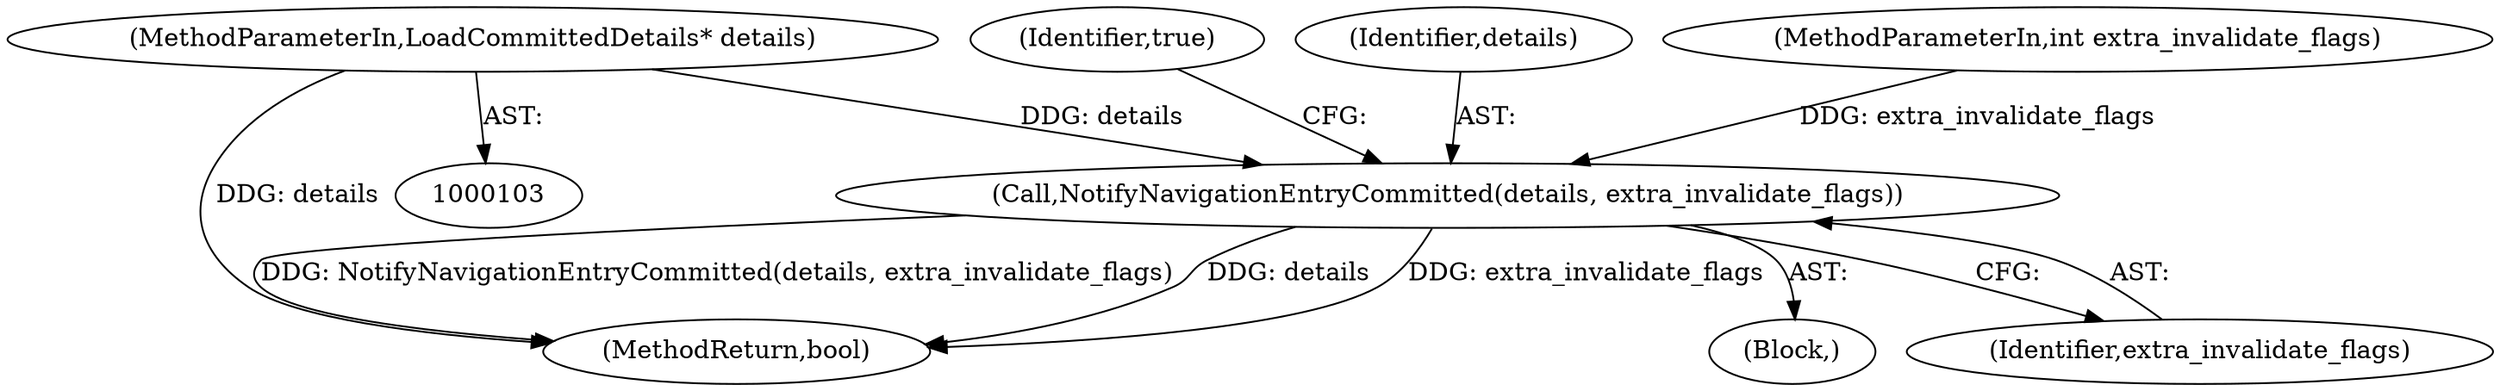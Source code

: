 digraph "0_Chrome_20d1c99d9b53a0b2b419aae0075494a9d0b86daf@pointer" {
"1000106" [label="(MethodParameterIn,LoadCommittedDetails* details)"];
"1000278" [label="(Call,NotifyNavigationEntryCommitted(details, extra_invalidate_flags))"];
"1000282" [label="(Identifier,true)"];
"1000283" [label="(MethodReturn,bool)"];
"1000107" [label="(Block,)"];
"1000279" [label="(Identifier,details)"];
"1000106" [label="(MethodParameterIn,LoadCommittedDetails* details)"];
"1000280" [label="(Identifier,extra_invalidate_flags)"];
"1000278" [label="(Call,NotifyNavigationEntryCommitted(details, extra_invalidate_flags))"];
"1000105" [label="(MethodParameterIn,int extra_invalidate_flags)"];
"1000106" -> "1000103"  [label="AST: "];
"1000106" -> "1000283"  [label="DDG: details"];
"1000106" -> "1000278"  [label="DDG: details"];
"1000278" -> "1000107"  [label="AST: "];
"1000278" -> "1000280"  [label="CFG: "];
"1000279" -> "1000278"  [label="AST: "];
"1000280" -> "1000278"  [label="AST: "];
"1000282" -> "1000278"  [label="CFG: "];
"1000278" -> "1000283"  [label="DDG: extra_invalidate_flags"];
"1000278" -> "1000283"  [label="DDG: NotifyNavigationEntryCommitted(details, extra_invalidate_flags)"];
"1000278" -> "1000283"  [label="DDG: details"];
"1000105" -> "1000278"  [label="DDG: extra_invalidate_flags"];
}
